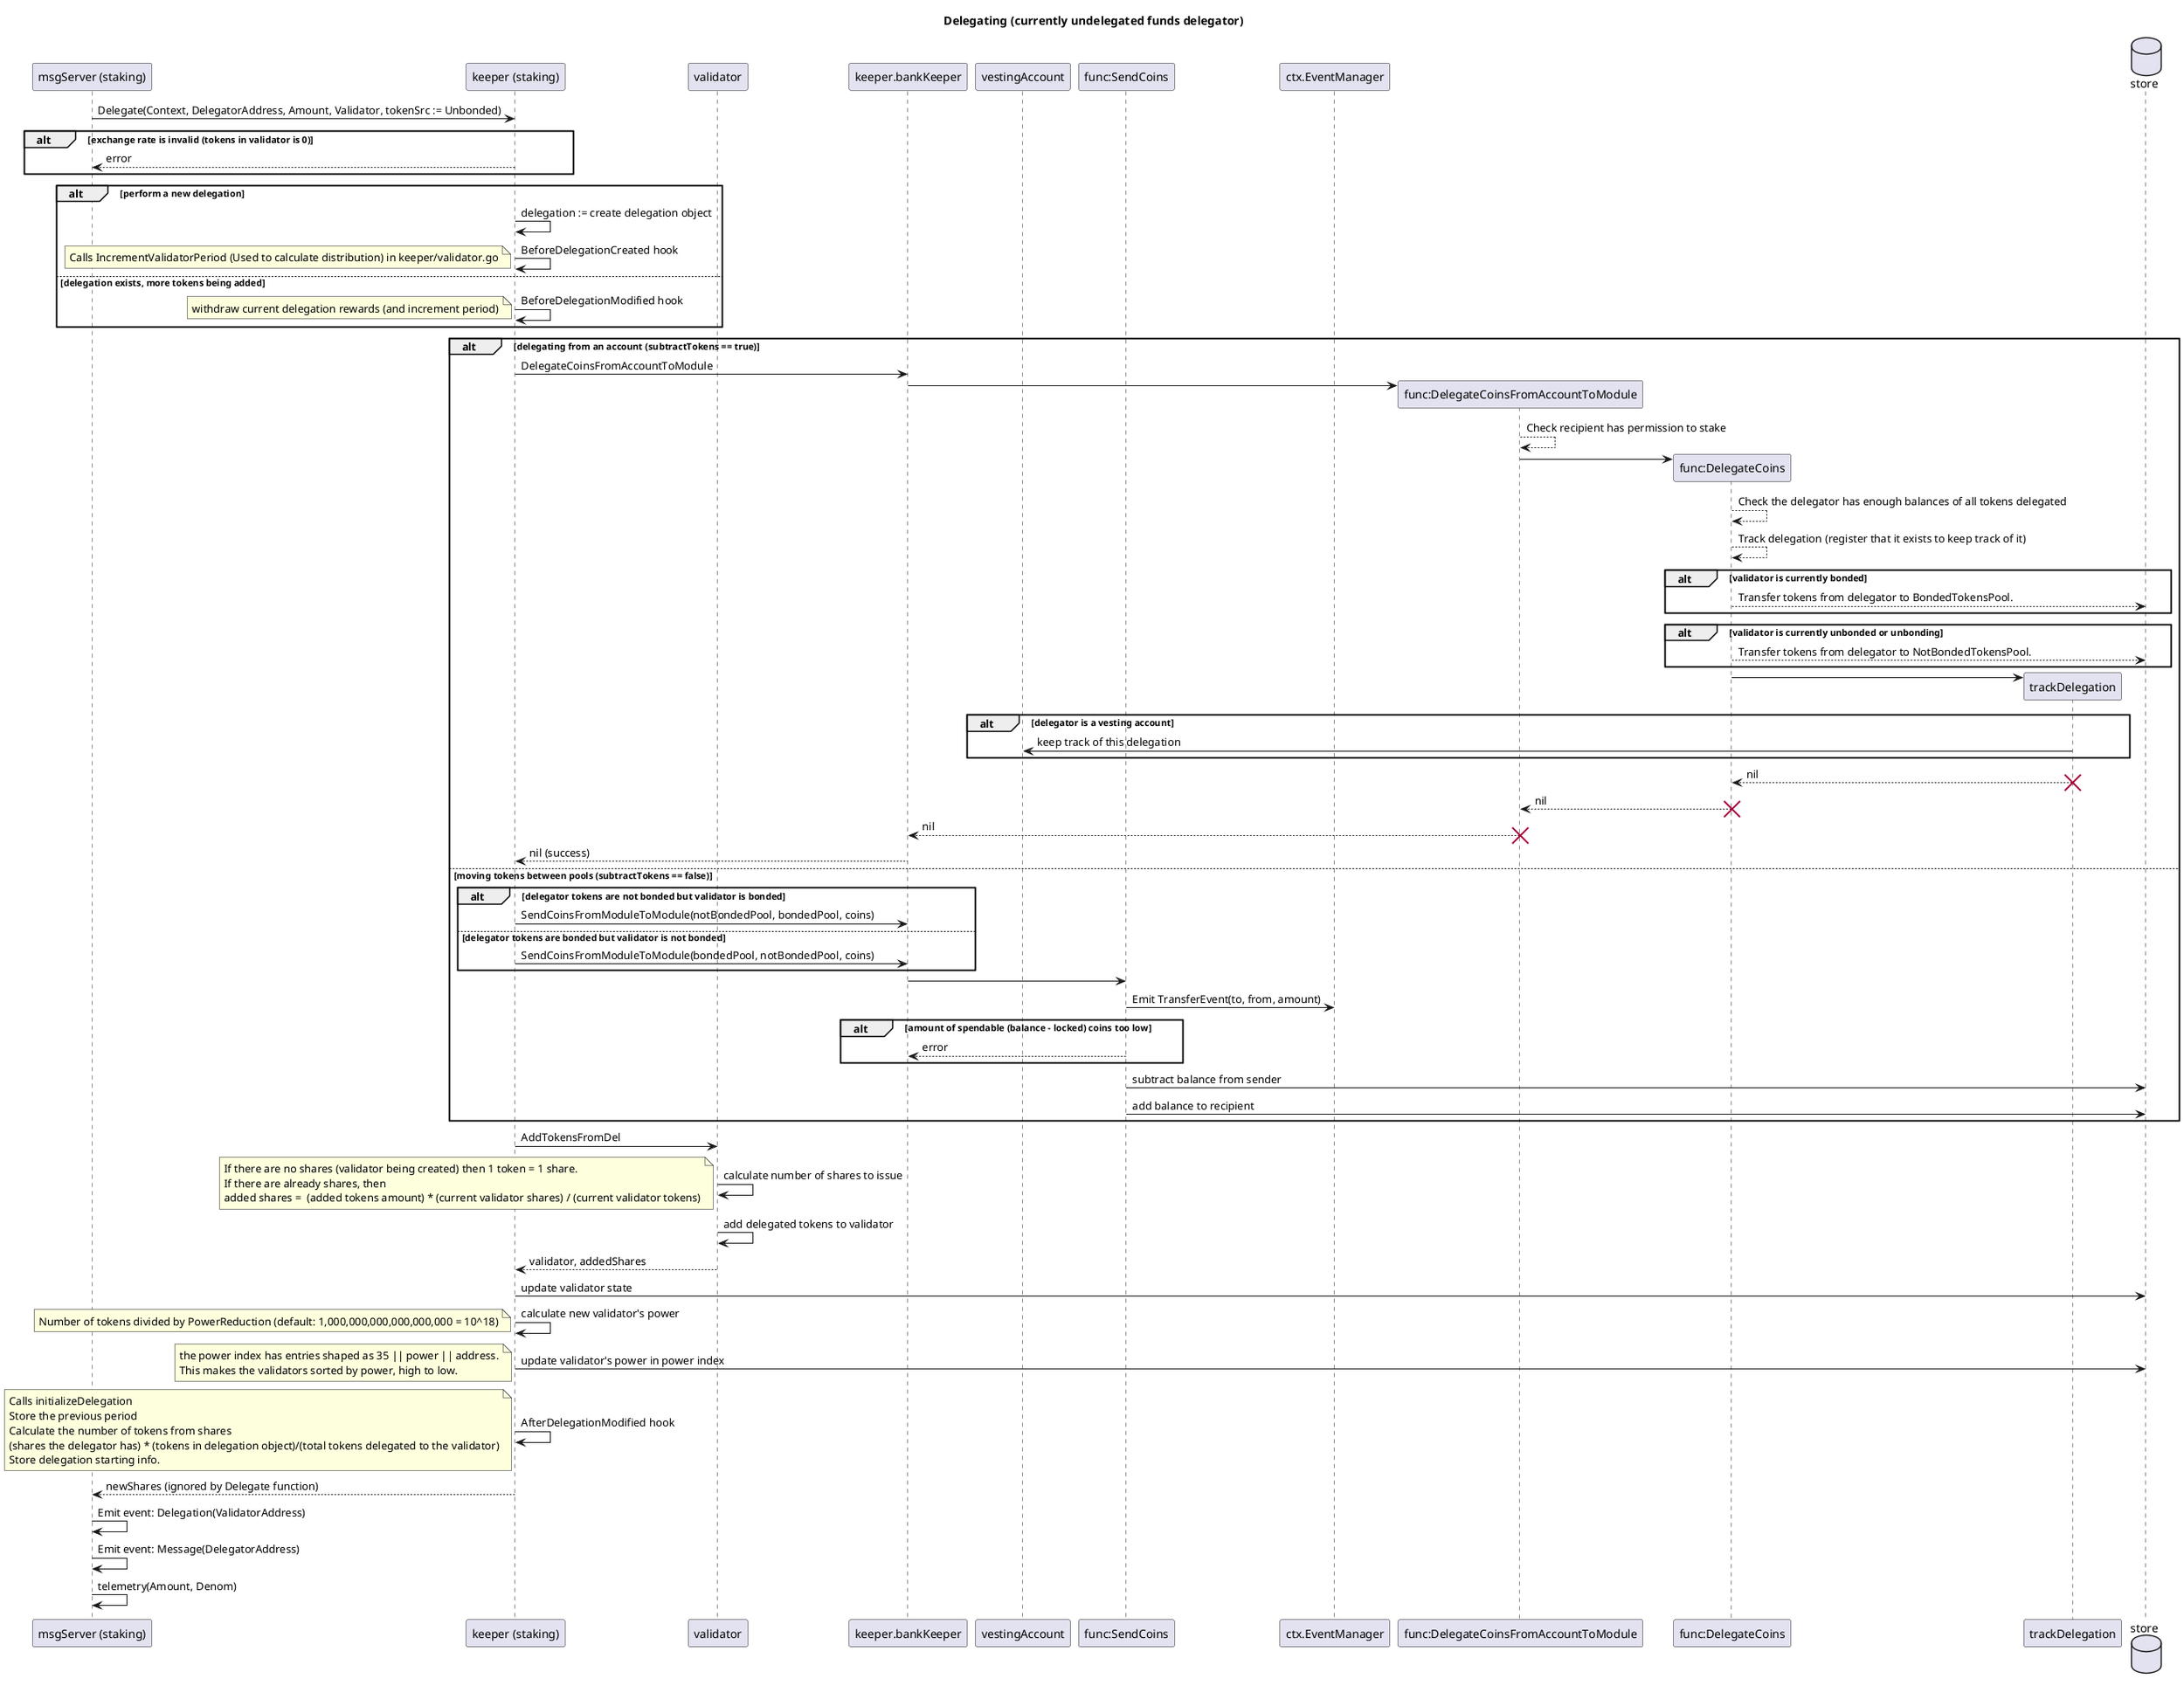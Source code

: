 @startuml
'https://plantuml.com/sequence-diagram

title: Delegating (currently undelegated funds delegator)

participant "msgServer (staking)"
participant  "keeper (staking)" as keeper
participant validator
participant keeper.bankKeeper
participant vestingAccount
participant "func:SendCoins" as SendCoins
participant ctx.EventManager
participant "func:DelegateCoinsFromAccountToModule" as DelegateCoinsFromAccountToModule
participant "func:DelegateCoins" as DelegateCoins
participant trackDelegation

database store

"msgServer (staking)" -> keeper : Delegate(Context, DelegatorAddress, Amount, Validator, tokenSrc := Unbonded)

alt exchange rate is invalid (tokens in validator is 0)
    keeper -->  "msgServer (staking)" : error
end

alt perform a new delegation
    keeper -> keeper : delegation := create delegation object
    keeper -> keeper : BeforeDelegationCreated hook
    note left: Calls IncrementValidatorPeriod (Used to calculate distribution) in keeper/validator.go
else delegation exists, more tokens being added
    keeper -> keeper : BeforeDelegationModified hook
    note left: withdraw current delegation rewards (and increment period)
end

alt delegating from an account (subtractTokens == true)
    keeper -> keeper.bankKeeper : DelegateCoinsFromAccountToModule
    keeper.bankKeeper -> DelegateCoinsFromAccountToModule **
    DelegateCoinsFromAccountToModule -->  DelegateCoinsFromAccountToModule  : Check recipient has permission to stake
    DelegateCoinsFromAccountToModule -> DelegateCoins **

    DelegateCoins --> DelegateCoins : Check the delegator has enough balances of all tokens delegated
    DelegateCoins --> DelegateCoins : Track delegation (register that it exists to keep track of it)
    alt validator is currently bonded
        DelegateCoins --> store : Transfer tokens from delegator to BondedTokensPool.
    end
    alt validator is currently unbonded or unbonding
        DelegateCoins --> store : Transfer tokens from delegator to NotBondedTokensPool.
    end
    DelegateCoins ->  trackDelegation ** :
    alt delegator is a vesting account
        trackDelegation -> vestingAccount : keep track of this delegation
    end
    DelegateCoins <-- trackDelegation  : nil
    destroy trackDelegation
    DelegateCoinsFromAccountToModule <-- DelegateCoins : nil
    destroy DelegateCoins
    keeper.bankKeeper <-- DelegateCoinsFromAccountToModule: nil
    destroy DelegateCoinsFromAccountToModule
    keeper <-- keeper.bankKeeper : nil (success)
else moving tokens between pools (subtractTokens == false)
    alt delegator tokens are not bonded but validator is bonded
       keeper -> keeper.bankKeeper : SendCoinsFromModuleToModule(notBondedPool, bondedPool, coins)
    else delegator tokens are bonded but validator is not bonded
       keeper -> keeper.bankKeeper : SendCoinsFromModuleToModule(bondedPool, notBondedPool, coins)
    end
    keeper.bankKeeper -> SendCoins
    SendCoins -> ctx.EventManager : Emit TransferEvent(to, from, amount)
    alt amount of spendable (balance - locked) coins too low
        keeper.bankKeeper <-- SendCoins : error
    end
    SendCoins -> store : subtract balance from sender
    SendCoins -> store : add balance to recipient
end

keeper -> validator : AddTokensFromDel
validator -> validator : calculate number of shares to issue
note left: If there are no shares (validator being created) then 1 token = 1 share.\nIf there are already shares, then\nadded shares =  (added tokens amount) * (current validator shares) / (current validator tokens)

validator -> validator : add delegated tokens to validator
keeper <-- validator : validator, addedShares
keeper -> store : update validator state
keeper -> keeper: calculate new validator's power
note left : Number of tokens divided by PowerReduction (default: 1,000,000,000,000,000,000 = 10^18)
keeper -> store : update validator's power in power index
note left : the power index has entries shaped as 35 || power || address.\nThis makes the validators sorted by power, high to low.

keeper -> keeper : AfterDelegationModified hook
note left: Calls initializeDelegation\nStore the previous period\nCalculate the number of tokens from shares\n(shares the delegator has) * (tokens in delegation object)/(total tokens delegated to the validator)\nStore delegation starting info.
"msgServer (staking)" <-- keeper : newShares (ignored by Delegate function)


"msgServer (staking)" -> "msgServer (staking)" : Emit event: Delegation(ValidatorAddress)
"msgServer (staking)" -> "msgServer (staking)" : Emit event: Message(DelegatorAddress)
"msgServer (staking)" -> "msgServer (staking)" : telemetry(Amount, Denom)

@enduml

